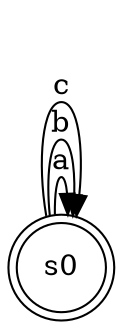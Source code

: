 digraph Excludes { 
  rankdir="LR"
  s0 [ shape="doublecircle" ]
  s0->s0 [
    label= "a"
  ] ;
  s0->s0 [
    label= "b"
  ] ;
  s0->s0 [
    label= "c"
  ] ;
}

